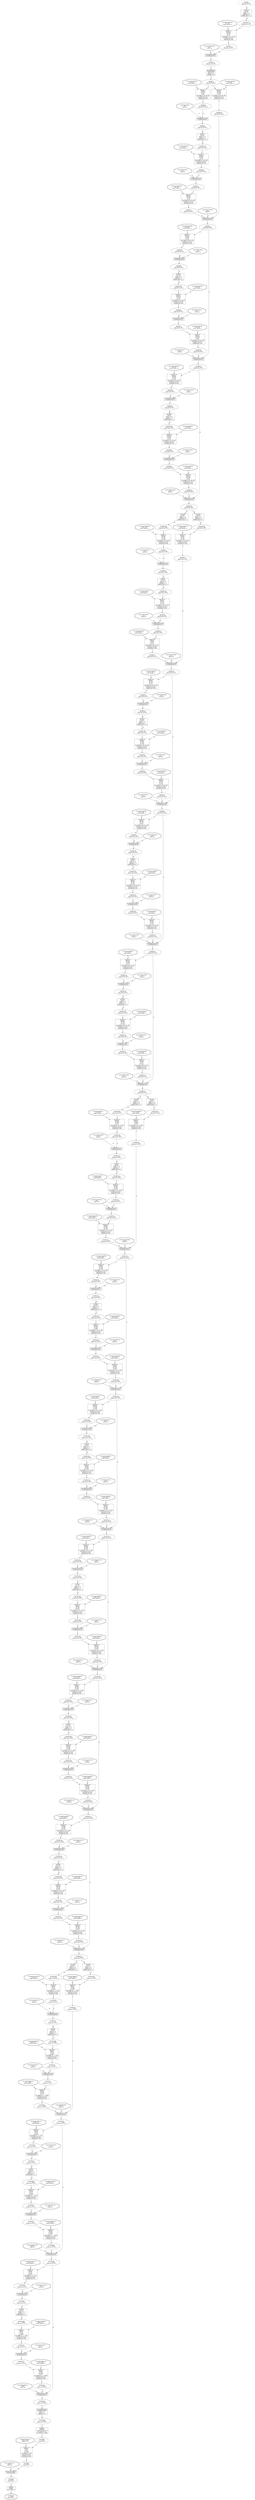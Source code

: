 digraph webdnn_ir {
graph [
];
op_Im2Col46 [label="Im2Col46
Im2Col
ksize=(7, 7)
stride=(2, 2)
padding=(3, 3)
dilation_rate=(1, 1)", shape=box];
var_4826666992 [
label="Variable1
(1, 224, 224, 3)
Order=[N, H, W, C]",shape=octagon,style="dashed"];
var_4826666992 -> op_Im2Col46 [label="im"];
var_5717142776 [
label="Variable1575
(1, 112, 112, 147)
Order=[N, H, W, C]",shape=octagon];
op_Im2Col46 -> var_5717142776 [label="col"];
op_Sgemm120 [label="Sgemm120
Sgemm
M=12544
N=64
K=147
out_shape=[1, 112, 112, 64]
out_order=[N, H, W, C]
transpose_A=True
transpose_B=True", shape=box];
var_5717142776 -> op_Sgemm120 [label="A"];
var_5252860056 [
label="ConstantVariable923
(147, 64)
Order=[AxisK, C]",shape=doubleoctagon];
var_5252860056 -> op_Sgemm120 [label="B"];
var_4783301072 [
label="Variable2
(1, 112, 112, 64)
Order=[N, H, W, C]",shape=octagon];
op_Sgemm120 -> var_4783301072 [label="C"];
op_FusedElementwise97 [label="FusedElementwise97
FusedElementwise
", shape=box];
var_4783301072 -> op_FusedElementwise97 [label="x0"];
var_5713358296 [
label="ConstantVariable798
(64,)
Order=[C]",shape=doubleoctagon];
var_5713358296 -> op_FusedElementwise97 [label="x1"];
var_4825297528 [
label="Variable6
(1, 112, 112, 64)
Order=[N, H, W, C]",shape=octagon];
op_FusedElementwise97 -> var_4825297528 [label="y"];
op_MaxPooling2D0 [label="MaxPooling2D0
MaxPooling2D
ksize=(3, 3)
stride=(2, 2)
padding=(0, 0)", shape=box];
var_4825297528 -> op_MaxPooling2D0 [label="x"];
var_4825297472 [
label="Variable7
(1, 56, 56, 64)
Order=[N, H, W, C]",shape=octagon];
op_MaxPooling2D0 -> var_4825297472 [label="y"];
op_Sgemm124 [label="Sgemm124
Sgemm
M=3136
N=256
K=64
out_shape=[1, 56, 56, 256]
out_order=[N, H, W, C]
transpose_A=True
transpose_B=True", shape=box];
var_4825297472 -> op_Sgemm124 [label="A"];
var_5402051360 [
label="ConstantVariable935
(64, 256)
Order=[AxisK, C]",shape=doubleoctagon];
var_5402051360 -> op_Sgemm124 [label="B"];
var_4825300440 [
label="Variable19
(1, 56, 56, 256)
Order=[N, H, W, C]",shape=octagon];
op_Sgemm124 -> var_4825300440 [label="C"];
op_Sgemm121 [label="Sgemm121
Sgemm
M=3136
N=64
K=64
out_shape=[1, 56, 56, 64]
out_order=[N, H, W, C]
transpose_A=True
transpose_B=True", shape=box];
var_4825297472 -> op_Sgemm121 [label="A"];
var_5224542896 [
label="ConstantVariable926
(64, 64)
Order=[AxisK, C]",shape=doubleoctagon];
var_5224542896 -> op_Sgemm121 [label="B"];
var_5703059384 [
label="Variable9
(1, 56, 56, 64)
Order=[N, H, W, C]",shape=octagon];
op_Sgemm121 -> var_5703059384 [label="C"];
op_FusedElementwise96 [label="FusedElementwise96
FusedElementwise
", shape=box];
var_5703059384 -> op_FusedElementwise96 [label="x0"];
var_5702098112 [
label="ConstantVariable7
(64,)
Order=[C]",shape=doubleoctagon];
var_5702098112 -> op_FusedElementwise96 [label="x1"];
var_4825348584 [
label="Variable12
(1, 56, 56, 64)
Order=[N, H, W, C]",shape=octagon];
op_FusedElementwise96 -> var_4825348584 [label="y"];
op_Im2Col47 [label="Im2Col47
Im2Col
ksize=(3, 3)
stride=(1, 1)
padding=(1, 1)
dilation_rate=(1, 1)", shape=box];
var_4825348584 -> op_Im2Col47 [label="im"];
var_5731242392 [
label="Variable1578
(1, 56, 56, 576)
Order=[N, H, W, C]",shape=octagon];
op_Im2Col47 -> var_5731242392 [label="col"];
op_Sgemm122 [label="Sgemm122
Sgemm
M=3136
N=64
K=576
out_shape=[1, 56, 56, 64]
out_order=[N, H, W, C]
transpose_A=True
transpose_B=True", shape=box];
var_5731242392 -> op_Sgemm122 [label="A"];
var_5401937176 [
label="ConstantVariable929
(576, 64)
Order=[AxisK, C]",shape=doubleoctagon];
var_5401937176 -> op_Sgemm122 [label="B"];
var_4825249160 [
label="Variable14
(1, 56, 56, 64)
Order=[N, H, W, C]",shape=octagon];
op_Sgemm122 -> var_4825249160 [label="C"];
op_FusedElementwise95 [label="FusedElementwise95
FusedElementwise
", shape=box];
var_4825247872 [
label="ConstantVariable11
(64,)
Order=[C]",shape=doubleoctagon];
var_4825247872 -> op_FusedElementwise95 [label="x0"];
var_4825249160 -> op_FusedElementwise95 [label="x1"];
var_4825251120 [
label="Variable17
(1, 56, 56, 64)
Order=[N, H, W, C]",shape=octagon];
op_FusedElementwise95 -> var_4825251120 [label="y"];
op_Sgemm123 [label="Sgemm123
Sgemm
M=3136
N=256
K=64
out_shape=[1, 56, 56, 256]
out_order=[N, H, W, C]
transpose_A=True
transpose_B=True", shape=box];
var_4825251120 -> op_Sgemm123 [label="A"];
var_5401939640 [
label="ConstantVariable932
(64, 256)
Order=[AxisK, C]",shape=doubleoctagon];
var_5401939640 -> op_Sgemm123 [label="B"];
var_4825241696 [
label="Variable21
(1, 56, 56, 256)
Order=[N, H, W, C]",shape=octagon];
op_Sgemm123 -> var_4825241696 [label="C"];
op_FusedElementwise94 [label="FusedElementwise94
FusedElementwise
", shape=box];
var_5402527504 [
label="ConstantVariable810
(256,)
Order=[C]",shape=doubleoctagon];
var_5402527504 -> op_FusedElementwise94 [label="x0"];
var_4825300440 -> op_FusedElementwise94 [label="x1"];
var_4825241696 -> op_FusedElementwise94 [label="x2"];
var_4825241640 [
label="Variable27
(1, 56, 56, 256)
Order=[N, H, W, C]",shape=octagon];
op_FusedElementwise94 -> var_4825241640 [label="y"];
op_Sgemm125 [label="Sgemm125
Sgemm
M=3136
N=64
K=256
out_shape=[1, 56, 56, 64]
out_order=[N, H, W, C]
transpose_A=True
transpose_B=True", shape=box];
var_4825241640 -> op_Sgemm125 [label="A"];
var_5402052984 [
label="ConstantVariable938
(256, 64)
Order=[AxisK, C]",shape=doubleoctagon];
var_5402052984 -> op_Sgemm125 [label="B"];
var_4825348808 [
label="Variable29
(1, 56, 56, 64)
Order=[N, H, W, C]",shape=octagon];
op_Sgemm125 -> var_4825348808 [label="C"];
op_FusedElementwise93 [label="FusedElementwise93
FusedElementwise
", shape=box];
var_4825348808 -> op_FusedElementwise93 [label="x0"];
var_5703091144 [
label="ConstantVariable23
(64,)
Order=[C]",shape=doubleoctagon];
var_5703091144 -> op_FusedElementwise93 [label="x1"];
var_5703092768 [
label="Variable32
(1, 56, 56, 64)
Order=[N, H, W, C]",shape=octagon];
op_FusedElementwise93 -> var_5703092768 [label="y"];
op_Im2Col48 [label="Im2Col48
Im2Col
ksize=(3, 3)
stride=(1, 1)
padding=(1, 1)
dilation_rate=(1, 1)", shape=box];
var_5703092768 -> op_Im2Col48 [label="im"];
var_5731538088 [
label="Variable1583
(1, 56, 56, 576)
Order=[N, H, W, C]",shape=octagon];
op_Im2Col48 -> var_5731538088 [label="col"];
op_Sgemm126 [label="Sgemm126
Sgemm
M=3136
N=64
K=576
out_shape=[1, 56, 56, 64]
out_order=[N, H, W, C]
transpose_A=True
transpose_B=True", shape=box];
var_5731538088 -> op_Sgemm126 [label="A"];
var_5274534520 [
label="ConstantVariable920
(576, 64)
Order=[AxisK, C]",shape=doubleoctagon];
var_5274534520 -> op_Sgemm126 [label="B"];
var_5703229624 [
label="Variable34
(1, 56, 56, 64)
Order=[N, H, W, C]",shape=octagon];
op_Sgemm126 -> var_5703229624 [label="C"];
op_FusedElementwise92 [label="FusedElementwise92
FusedElementwise
", shape=box];
var_5703229624 -> op_FusedElementwise92 [label="x0"];
var_5703230408 [
label="ConstantVariable27
(64,)
Order=[C]",shape=doubleoctagon];
var_5703230408 -> op_FusedElementwise92 [label="x1"];
var_5703233208 [
label="Variable37
(1, 56, 56, 64)
Order=[N, H, W, C]",shape=octagon];
op_FusedElementwise92 -> var_5703233208 [label="y"];
op_Sgemm127 [label="Sgemm127
Sgemm
M=3136
N=256
K=64
out_shape=[1, 56, 56, 256]
out_order=[N, H, W, C]
transpose_A=True
transpose_B=True", shape=box];
var_5703233208 -> op_Sgemm127 [label="A"];
var_5402051416 [
label="ConstantVariable941
(64, 256)
Order=[AxisK, C]",shape=doubleoctagon];
var_5402051416 -> op_Sgemm127 [label="B"];
var_5703263568 [
label="Variable39
(1, 56, 56, 256)
Order=[N, H, W, C]",shape=octagon];
op_Sgemm127 -> var_5703263568 [label="C"];
op_FusedElementwise91 [label="FusedElementwise91
FusedElementwise
", shape=box];
var_5703264408 [
label="ConstantVariable31
(256,)
Order=[C]",shape=doubleoctagon];
var_5703264408 -> op_FusedElementwise91 [label="x0"];
var_4825241640 -> op_FusedElementwise91 [label="x1"];
var_5703263568 -> op_FusedElementwise91 [label="x2"];
var_5703305088 [
label="Variable43
(1, 56, 56, 256)
Order=[N, H, W, C]",shape=octagon];
op_FusedElementwise91 -> var_5703305088 [label="y"];
op_Sgemm128 [label="Sgemm128
Sgemm
M=3136
N=64
K=256
out_shape=[1, 56, 56, 64]
out_order=[N, H, W, C]
transpose_A=True
transpose_B=True", shape=box];
var_5703305088 -> op_Sgemm128 [label="A"];
var_5402121832 [
label="ConstantVariable944
(256, 64)
Order=[AxisK, C]",shape=doubleoctagon];
var_5402121832 -> op_Sgemm128 [label="B"];
var_5703427240 [
label="Variable45
(1, 56, 56, 64)
Order=[N, H, W, C]",shape=octagon];
op_Sgemm128 -> var_5703427240 [label="C"];
op_FusedElementwise90 [label="FusedElementwise90
FusedElementwise
", shape=box];
var_5703426176 [
label="ConstantVariable35
(64,)
Order=[C]",shape=doubleoctagon];
var_5703426176 -> op_FusedElementwise90 [label="x0"];
var_5703427240 -> op_FusedElementwise90 [label="x1"];
var_5703388968 [
label="Variable48
(1, 56, 56, 64)
Order=[N, H, W, C]",shape=octagon];
op_FusedElementwise90 -> var_5703388968 [label="y"];
op_Im2Col49 [label="Im2Col49
Im2Col
ksize=(3, 3)
stride=(1, 1)
padding=(1, 1)
dilation_rate=(1, 1)", shape=box];
var_5703388968 -> op_Im2Col49 [label="im"];
var_5773154344 [
label="Variable1587
(1, 56, 56, 576)
Order=[N, H, W, C]",shape=octagon];
op_Im2Col49 -> var_5773154344 [label="col"];
op_Sgemm129 [label="Sgemm129
Sgemm
M=3136
N=64
K=576
out_shape=[1, 56, 56, 64]
out_order=[N, H, W, C]
transpose_A=True
transpose_B=True", shape=box];
var_5773154344 -> op_Sgemm129 [label="A"];
var_5274479752 [
label="ConstantVariable917
(576, 64)
Order=[AxisK, C]",shape=doubleoctagon];
var_5274479752 -> op_Sgemm129 [label="B"];
var_5703385384 [
label="Variable50
(1, 56, 56, 64)
Order=[N, H, W, C]",shape=octagon];
op_Sgemm129 -> var_5703385384 [label="C"];
op_FusedElementwise89 [label="FusedElementwise89
FusedElementwise
", shape=box];
var_5703385384 -> op_FusedElementwise89 [label="x0"];
var_5703386616 [
label="ConstantVariable39
(64,)
Order=[C]",shape=doubleoctagon];
var_5703386616 -> op_FusedElementwise89 [label="x1"];
var_5703355528 [
label="Variable53
(1, 56, 56, 64)
Order=[N, H, W, C]",shape=octagon];
op_FusedElementwise89 -> var_5703355528 [label="y"];
op_Sgemm130 [label="Sgemm130
Sgemm
M=3136
N=256
K=64
out_shape=[1, 56, 56, 256]
out_order=[N, H, W, C]
transpose_A=True
transpose_B=True", shape=box];
var_5703355528 -> op_Sgemm130 [label="A"];
var_5402122784 [
label="ConstantVariable947
(64, 256)
Order=[AxisK, C]",shape=doubleoctagon];
var_5402122784 -> op_Sgemm130 [label="B"];
var_5703353960 [
label="Variable55
(1, 56, 56, 256)
Order=[N, H, W, C]",shape=octagon];
op_Sgemm130 -> var_5703353960 [label="C"];
op_FusedElementwise88 [label="FusedElementwise88
FusedElementwise
", shape=box];
var_5703305088 -> op_FusedElementwise88 [label="x0"];
var_5703305536 [
label="ConstantVariable43
(256,)
Order=[C]",shape=doubleoctagon];
var_5703305536 -> op_FusedElementwise88 [label="x1"];
var_5703353960 -> op_FusedElementwise88 [label="x2"];
var_5703355360 [
label="Variable59
(1, 56, 56, 256)
Order=[N, H, W, C]",shape=octagon];
op_FusedElementwise88 -> var_5703355360 [label="y"];
op_Im2Col52 [label="Im2Col52
Im2Col
ksize=(1, 1)
stride=(2, 2)
padding=(0, 0)
dilation_rate=(1, 1)", shape=box];
var_5703355360 -> op_Im2Col52 [label="im"];
var_4825251512 [
label="Variable1595
(1, 28, 28, 256)
Order=[N, H, W, C]",shape=octagon];
op_Im2Col52 -> var_4825251512 [label="col"];
op_Sgemm134 [label="Sgemm134
Sgemm
M=784
N=512
K=256
out_shape=[1, 28, 28, 512]
out_order=[N, H, W, C]
transpose_A=True
transpose_B=True", shape=box];
var_4825251512 -> op_Sgemm134 [label="A"];
var_5274479192 [
label="ConstantVariable914
(256, 512)
Order=[AxisK, C]",shape=doubleoctagon];
var_5274479192 -> op_Sgemm134 [label="B"];
var_5703388744 [
label="Variable71
(1, 28, 28, 512)
Order=[N, H, W, C]",shape=octagon];
op_Sgemm134 -> var_5703388744 [label="C"];
op_Im2Col50 [label="Im2Col50
Im2Col
ksize=(1, 1)
stride=(2, 2)
padding=(0, 0)
dilation_rate=(1, 1)", shape=box];
var_5703355360 -> op_Im2Col50 [label="im"];
var_5407210128 [
label="Variable1590
(1, 28, 28, 256)
Order=[N, H, W, C]",shape=octagon];
op_Im2Col50 -> var_5407210128 [label="col"];
op_Sgemm131 [label="Sgemm131
Sgemm
M=784
N=128
K=256
out_shape=[1, 28, 28, 128]
out_order=[N, H, W, C]
transpose_A=True
transpose_B=True", shape=box];
var_5407210128 -> op_Sgemm131 [label="A"];
var_5402124016 [
label="ConstantVariable950
(256, 128)
Order=[AxisK, C]",shape=doubleoctagon];
var_5402124016 -> op_Sgemm131 [label="B"];
var_5713433264 [
label="Variable61
(1, 28, 28, 128)
Order=[N, H, W, C]",shape=octagon];
op_Sgemm131 -> var_5713433264 [label="C"];
op_FusedElementwise87 [label="FusedElementwise87
FusedElementwise
", shape=box];
var_5713433264 -> op_FusedElementwise87 [label="x0"];
var_5713433320 [
label="ConstantVariable47
(128,)
Order=[C]",shape=doubleoctagon];
var_5713433320 -> op_FusedElementwise87 [label="x1"];
var_5713403240 [
label="Variable64
(1, 28, 28, 128)
Order=[N, H, W, C]",shape=octagon];
op_FusedElementwise87 -> var_5713403240 [label="y"];
op_Im2Col51 [label="Im2Col51
Im2Col
ksize=(3, 3)
stride=(1, 1)
padding=(1, 1)
dilation_rate=(1, 1)", shape=box];
var_5713403240 -> op_Im2Col51 [label="im"];
var_5407334640 [
label="Variable1592
(1, 28, 28, 1152)
Order=[N, H, W, C]",shape=octagon];
op_Im2Col51 -> var_5407334640 [label="col"];
op_Sgemm132 [label="Sgemm132
Sgemm
M=784
N=128
K=1152
out_shape=[1, 28, 28, 128]
out_order=[N, H, W, C]
transpose_A=True
transpose_B=True", shape=box];
var_5407334640 -> op_Sgemm132 [label="A"];
var_5402149104 [
label="ConstantVariable953
(1152, 128)
Order=[AxisK, C]",shape=doubleoctagon];
var_5402149104 -> op_Sgemm132 [label="B"];
var_5713401616 [
label="Variable66
(1, 28, 28, 128)
Order=[N, H, W, C]",shape=octagon];
op_Sgemm132 -> var_5713401616 [label="C"];
op_FusedElementwise86 [label="FusedElementwise86
FusedElementwise
", shape=box];
var_5713401616 -> op_FusedElementwise86 [label="x0"];
var_5713357400 [
label="ConstantVariable51
(128,)
Order=[C]",shape=doubleoctagon];
var_5713357400 -> op_FusedElementwise86 [label="x1"];
var_5713357120 [
label="Variable69
(1, 28, 28, 128)
Order=[N, H, W, C]",shape=octagon];
op_FusedElementwise86 -> var_5713357120 [label="y"];
op_Sgemm133 [label="Sgemm133
Sgemm
M=784
N=512
K=128
out_shape=[1, 28, 28, 512]
out_order=[N, H, W, C]
transpose_A=True
transpose_B=True", shape=box];
var_5713357120 -> op_Sgemm133 [label="A"];
var_5402171824 [
label="ConstantVariable956
(128, 512)
Order=[AxisK, C]",shape=doubleoctagon];
var_5402171824 -> op_Sgemm133 [label="B"];
var_5713242824 [
label="Variable73
(1, 28, 28, 512)
Order=[N, H, W, C]",shape=octagon];
op_Sgemm133 -> var_5713242824 [label="C"];
op_FusedElementwise85 [label="FusedElementwise85
FusedElementwise
", shape=box];
var_5402528904 [
label="ConstantVariable807
(512,)
Order=[C]",shape=doubleoctagon];
var_5402528904 -> op_FusedElementwise85 [label="x0"];
var_5713242824 -> op_FusedElementwise85 [label="x1"];
var_5703388744 -> op_FusedElementwise85 [label="x2"];
var_5713244000 [
label="Variable79
(1, 28, 28, 512)
Order=[N, H, W, C]",shape=octagon];
op_FusedElementwise85 -> var_5713244000 [label="y"];
op_Sgemm135 [label="Sgemm135
Sgemm
M=784
N=128
K=512
out_shape=[1, 28, 28, 128]
out_order=[N, H, W, C]
transpose_A=True
transpose_B=True", shape=box];
var_5713244000 -> op_Sgemm135 [label="A"];
var_5402324552 [
label="ConstantVariable959
(512, 128)
Order=[AxisK, C]",shape=doubleoctagon];
var_5402324552 -> op_Sgemm135 [label="B"];
var_5713884608 [
label="Variable81
(1, 28, 28, 128)
Order=[N, H, W, C]",shape=octagon];
op_Sgemm135 -> var_5713884608 [label="C"];
op_FusedElementwise84 [label="FusedElementwise84
FusedElementwise
", shape=box];
var_5713852680 [
label="ConstantVariable63
(128,)
Order=[C]",shape=doubleoctagon];
var_5713852680 -> op_FusedElementwise84 [label="x0"];
var_5713884608 -> op_FusedElementwise84 [label="x1"];
var_5713852400 [
label="Variable84
(1, 28, 28, 128)
Order=[N, H, W, C]",shape=octagon];
op_FusedElementwise84 -> var_5713852400 [label="y"];
op_Im2Col53 [label="Im2Col53
Im2Col
ksize=(3, 3)
stride=(1, 1)
padding=(1, 1)
dilation_rate=(1, 1)", shape=box];
var_5713852400 -> op_Im2Col53 [label="im"];
var_5402554496 [
label="Variable1598
(1, 28, 28, 1152)
Order=[N, H, W, C]",shape=octagon];
op_Im2Col53 -> var_5402554496 [label="col"];
op_Sgemm136 [label="Sgemm136
Sgemm
M=784
N=128
K=1152
out_shape=[1, 28, 28, 128]
out_order=[N, H, W, C]
transpose_A=True
transpose_B=True", shape=box];
var_5402554496 -> op_Sgemm136 [label="A"];
var_5274480536 [
label="ConstantVariable911
(1152, 128)
Order=[AxisK, C]",shape=doubleoctagon];
var_5274480536 -> op_Sgemm136 [label="B"];
var_5713476072 [
label="Variable86
(1, 28, 28, 128)
Order=[N, H, W, C]",shape=octagon];
op_Sgemm136 -> var_5713476072 [label="C"];
op_FusedElementwise83 [label="FusedElementwise83
FusedElementwise
", shape=box];
var_5713475008 [
label="ConstantVariable67
(128,)
Order=[C]",shape=doubleoctagon];
var_5713475008 -> op_FusedElementwise83 [label="x0"];
var_5713476072 -> op_FusedElementwise83 [label="x1"];
var_5713474784 [
label="Variable89
(1, 28, 28, 128)
Order=[N, H, W, C]",shape=octagon];
op_FusedElementwise83 -> var_5713474784 [label="y"];
op_Sgemm137 [label="Sgemm137
Sgemm
M=784
N=512
K=128
out_shape=[1, 28, 28, 512]
out_order=[N, H, W, C]
transpose_A=True
transpose_B=True", shape=box];
var_5713474784 -> op_Sgemm137 [label="A"];
var_5402386728 [
label="ConstantVariable962
(128, 512)
Order=[AxisK, C]",shape=doubleoctagon];
var_5402386728 -> op_Sgemm137 [label="B"];
var_5713400160 [
label="Variable91
(1, 28, 28, 512)
Order=[N, H, W, C]",shape=octagon];
op_Sgemm137 -> var_5713400160 [label="C"];
op_FusedElementwise82 [label="FusedElementwise82
FusedElementwise
", shape=box];
var_5713401952 [
label="ConstantVariable71
(512,)
Order=[C]",shape=doubleoctagon];
var_5713401952 -> op_FusedElementwise82 [label="x0"];
var_5713244000 -> op_FusedElementwise82 [label="x1"];
var_5713400160 -> op_FusedElementwise82 [label="x2"];
var_5713434496 [
label="Variable95
(1, 28, 28, 512)
Order=[N, H, W, C]",shape=octagon];
op_FusedElementwise82 -> var_5713434496 [label="y"];
op_Sgemm138 [label="Sgemm138
Sgemm
M=784
N=128
K=512
out_shape=[1, 28, 28, 128]
out_order=[N, H, W, C]
transpose_A=True
transpose_B=True", shape=box];
var_5713434496 -> op_Sgemm138 [label="A"];
var_5407334864 [
label="ConstantVariable965
(512, 128)
Order=[AxisK, C]",shape=doubleoctagon];
var_5407334864 -> op_Sgemm138 [label="B"];
var_5713477248 [
label="Variable97
(1, 28, 28, 128)
Order=[N, H, W, C]",shape=octagon];
op_Sgemm138 -> var_5713477248 [label="C"];
op_FusedElementwise81 [label="FusedElementwise81
FusedElementwise
", shape=box];
var_5713477248 -> op_FusedElementwise81 [label="x0"];
var_5713885616 [
label="ConstantVariable75
(128,)
Order=[C]",shape=doubleoctagon];
var_5713885616 -> op_FusedElementwise81 [label="x1"];
var_5714014392 [
label="Variable100
(1, 28, 28, 128)
Order=[N, H, W, C]",shape=octagon];
op_FusedElementwise81 -> var_5714014392 [label="y"];
op_Im2Col54 [label="Im2Col54
Im2Col
ksize=(3, 3)
stride=(1, 1)
padding=(1, 1)
dilation_rate=(1, 1)", shape=box];
var_5714014392 -> op_Im2Col54 [label="im"];
var_5402526832 [
label="Variable1602
(1, 28, 28, 1152)
Order=[N, H, W, C]",shape=octagon];
op_Im2Col54 -> var_5402526832 [label="col"];
op_Sgemm139 [label="Sgemm139
Sgemm
M=784
N=128
K=1152
out_shape=[1, 28, 28, 128]
out_order=[N, H, W, C]
transpose_A=True
transpose_B=True", shape=box];
var_5402526832 -> op_Sgemm139 [label="A"];
var_5274478184 [
label="ConstantVariable968
(1152, 128)
Order=[AxisK, C]",shape=doubleoctagon];
var_5274478184 -> op_Sgemm139 [label="B"];
var_5714016016 [
label="Variable102
(1, 28, 28, 128)
Order=[N, H, W, C]",shape=octagon];
op_Sgemm139 -> var_5714016016 [label="C"];
op_FusedElementwise80 [label="FusedElementwise80
FusedElementwise
", shape=box];
var_5714016016 -> op_FusedElementwise80 [label="x0"];
var_5714016856 [
label="ConstantVariable79
(128,)
Order=[C]",shape=doubleoctagon];
var_5714016856 -> op_FusedElementwise80 [label="x1"];
var_5714851152 [
label="Variable105
(1, 28, 28, 128)
Order=[N, H, W, C]",shape=octagon];
op_FusedElementwise80 -> var_5714851152 [label="y"];
op_Sgemm140 [label="Sgemm140
Sgemm
M=784
N=512
K=128
out_shape=[1, 28, 28, 512]
out_order=[N, H, W, C]
transpose_A=True
transpose_B=True", shape=box];
var_5714851152 -> op_Sgemm140 [label="A"];
var_5274479472 [
label="ConstantVariable971
(128, 512)
Order=[AxisK, C]",shape=doubleoctagon];
var_5274479472 -> op_Sgemm140 [label="B"];
var_5714852776 [
label="Variable107
(1, 28, 28, 512)
Order=[N, H, W, C]",shape=octagon];
op_Sgemm140 -> var_5714852776 [label="C"];
op_FusedElementwise79 [label="FusedElementwise79
FusedElementwise
", shape=box];
var_5714887680 [
label="ConstantVariable83
(512,)
Order=[C]",shape=doubleoctagon];
var_5714887680 -> op_FusedElementwise79 [label="x0"];
var_5714852776 -> op_FusedElementwise79 [label="x1"];
var_5713434496 -> op_FusedElementwise79 [label="x2"];
var_5714890200 [
label="Variable111
(1, 28, 28, 512)
Order=[N, H, W, C]",shape=octagon];
op_FusedElementwise79 -> var_5714890200 [label="y"];
op_Sgemm141 [label="Sgemm141
Sgemm
M=784
N=128
K=512
out_shape=[1, 28, 28, 128]
out_order=[N, H, W, C]
transpose_A=True
transpose_B=True", shape=box];
var_5714890200 -> op_Sgemm141 [label="A"];
var_5274480424 [
label="ConstantVariable908
(512, 128)
Order=[AxisK, C]",shape=doubleoctagon];
var_5274480424 -> op_Sgemm141 [label="B"];
var_5714932848 [
label="Variable113
(1, 28, 28, 128)
Order=[N, H, W, C]",shape=octagon];
op_Sgemm141 -> var_5714932848 [label="C"];
op_FusedElementwise78 [label="FusedElementwise78
FusedElementwise
", shape=box];
var_5714933688 [
label="ConstantVariable87
(128,)
Order=[C]",shape=doubleoctagon];
var_5714933688 -> op_FusedElementwise78 [label="x0"];
var_5714932848 -> op_FusedElementwise78 [label="x1"];
var_5714981552 [
label="Variable116
(1, 28, 28, 128)
Order=[N, H, W, C]",shape=octagon];
op_FusedElementwise78 -> var_5714981552 [label="y"];
op_Im2Col55 [label="Im2Col55
Im2Col
ksize=(3, 3)
stride=(1, 1)
padding=(1, 1)
dilation_rate=(1, 1)", shape=box];
var_5714981552 -> op_Im2Col55 [label="im"];
var_5402526440 [
label="Variable1606
(1, 28, 28, 1152)
Order=[N, H, W, C]",shape=octagon];
op_Im2Col55 -> var_5402526440 [label="col"];
op_Sgemm142 [label="Sgemm142
Sgemm
M=784
N=128
K=1152
out_shape=[1, 28, 28, 128]
out_order=[N, H, W, C]
transpose_A=True
transpose_B=True", shape=box];
var_5402526440 -> op_Sgemm142 [label="A"];
var_5274479024 [
label="ConstantVariable905
(1152, 128)
Order=[AxisK, C]",shape=doubleoctagon];
var_5274479024 -> op_Sgemm142 [label="B"];
var_5714983176 [
label="Variable118
(1, 28, 28, 128)
Order=[N, H, W, C]",shape=octagon];
op_Sgemm142 -> var_5714983176 [label="C"];
op_FusedElementwise77 [label="FusedElementwise77
FusedElementwise
", shape=box];
var_5714983176 -> op_FusedElementwise77 [label="x0"];
var_5715026272 [
label="ConstantVariable91
(128,)
Order=[C]",shape=doubleoctagon];
var_5715026272 -> op_FusedElementwise77 [label="x1"];
var_5715027784 [
label="Variable121
(1, 28, 28, 128)
Order=[N, H, W, C]",shape=octagon];
op_FusedElementwise77 -> var_5715027784 [label="y"];
op_Sgemm143 [label="Sgemm143
Sgemm
M=784
N=512
K=128
out_shape=[1, 28, 28, 512]
out_order=[N, H, W, C]
transpose_A=True
transpose_B=True", shape=box];
var_5715027784 -> op_Sgemm143 [label="A"];
var_5274478296 [
label="ConstantVariable902
(128, 512)
Order=[AxisK, C]",shape=doubleoctagon];
var_5274478296 -> op_Sgemm143 [label="B"];
var_5715029408 [
label="Variable123
(1, 28, 28, 512)
Order=[N, H, W, C]",shape=octagon];
op_Sgemm143 -> var_5715029408 [label="C"];
op_FusedElementwise76 [label="FusedElementwise76
FusedElementwise
", shape=box];
var_5715029408 -> op_FusedElementwise76 [label="x0"];
var_5714890200 -> op_FusedElementwise76 [label="x1"];
var_5715857648 [
label="ConstantVariable95
(512,)
Order=[C]",shape=doubleoctagon];
var_5715857648 -> op_FusedElementwise76 [label="x2"];
var_5715861456 [
label="Variable127
(1, 28, 28, 512)
Order=[N, H, W, C]",shape=octagon];
op_FusedElementwise76 -> var_5715861456 [label="y"];
op_Im2Col58 [label="Im2Col58
Im2Col
ksize=(1, 1)
stride=(2, 2)
padding=(0, 0)
dilation_rate=(1, 1)", shape=box];
var_5715861456 -> op_Im2Col58 [label="im"];
var_5402488904 [
label="Variable1614
(1, 14, 14, 512)
Order=[N, H, W, C]",shape=octagon];
op_Im2Col58 -> var_5402488904 [label="col"];
op_Sgemm147 [label="Sgemm147
Sgemm
M=196
N=1024
K=512
out_shape=[1, 14, 14, 1024]
out_order=[N, H, W, C]
transpose_A=True
transpose_B=True", shape=box];
var_5402488904 -> op_Sgemm147 [label="A"];
var_5274479304 [
label="ConstantVariable899
(512, 1024)
Order=[AxisK, C]",shape=doubleoctagon];
var_5274479304 -> op_Sgemm147 [label="B"];
var_5716107336 [
label="Variable139
(1, 14, 14, 1024)
Order=[N, H, W, C]",shape=octagon];
op_Sgemm147 -> var_5716107336 [label="C"];
op_Im2Col56 [label="Im2Col56
Im2Col
ksize=(1, 1)
stride=(2, 2)
padding=(0, 0)
dilation_rate=(1, 1)", shape=box];
var_5715861456 -> op_Im2Col56 [label="im"];
var_5402491928 [
label="Variable1609
(1, 14, 14, 512)
Order=[N, H, W, C]",shape=octagon];
op_Im2Col56 -> var_5402491928 [label="col"];
op_Sgemm144 [label="Sgemm144
Sgemm
M=196
N=256
K=512
out_shape=[1, 14, 14, 256]
out_order=[N, H, W, C]
transpose_A=True
transpose_B=True", shape=box];
var_5402491928 -> op_Sgemm144 [label="A"];
var_5274478240 [
label="ConstantVariable974
(512, 256)
Order=[AxisK, C]",shape=doubleoctagon];
var_5274478240 -> op_Sgemm144 [label="B"];
var_5715908200 [
label="Variable129
(1, 14, 14, 256)
Order=[N, H, W, C]",shape=octagon];
op_Sgemm144 -> var_5715908200 [label="C"];
op_FusedElementwise75 [label="FusedElementwise75
FusedElementwise
", shape=box];
var_5715909040 [
label="ConstantVariable99
(256,)
Order=[C]",shape=doubleoctagon];
var_5715909040 -> op_FusedElementwise75 [label="x0"];
var_5715908200 -> op_FusedElementwise75 [label="x1"];
var_5715961000 [
label="Variable132
(1, 14, 14, 256)
Order=[N, H, W, C]",shape=octagon];
op_FusedElementwise75 -> var_5715961000 [label="y"];
op_Im2Col57 [label="Im2Col57
Im2Col
ksize=(3, 3)
stride=(1, 1)
padding=(1, 1)
dilation_rate=(1, 1)", shape=box];
var_5715961000 -> op_Im2Col57 [label="im"];
var_5402492432 [
label="Variable1611
(1, 14, 14, 2304)
Order=[N, H, W, C]",shape=octagon];
op_Im2Col57 -> var_5402492432 [label="col"];
op_Sgemm145 [label="Sgemm145
Sgemm
M=196
N=256
K=2304
out_shape=[1, 14, 14, 256]
out_order=[N, H, W, C]
transpose_A=True
transpose_B=True", shape=box];
var_5402492432 -> op_Sgemm145 [label="A"];
var_5274478128 [
label="ConstantVariable977
(2304, 256)
Order=[AxisK, C]",shape=doubleoctagon];
var_5274478128 -> op_Sgemm145 [label="B"];
var_5715962624 [
label="Variable134
(1, 14, 14, 256)
Order=[N, H, W, C]",shape=octagon];
op_Sgemm145 -> var_5715962624 [label="C"];
op_FusedElementwise74 [label="FusedElementwise74
FusedElementwise
", shape=box];
var_5715962624 -> op_FusedElementwise74 [label="x0"];
var_5716001624 [
label="ConstantVariable103
(256,)
Order=[C]",shape=doubleoctagon];
var_5716001624 -> op_FusedElementwise74 [label="x1"];
var_5716003136 [
label="Variable137
(1, 14, 14, 256)
Order=[N, H, W, C]",shape=octagon];
op_FusedElementwise74 -> var_5716003136 [label="y"];
op_Sgemm146 [label="Sgemm146
Sgemm
M=196
N=1024
K=256
out_shape=[1, 14, 14, 1024]
out_order=[N, H, W, C]
transpose_A=True
transpose_B=True", shape=box];
var_5716003136 -> op_Sgemm146 [label="A"];
var_5401997440 [
label="ConstantVariable980
(256, 1024)
Order=[AxisK, C]",shape=doubleoctagon];
var_5401997440 -> op_Sgemm146 [label="B"];
var_5716004760 [
label="Variable141
(1, 14, 14, 1024)
Order=[N, H, W, C]",shape=octagon];
op_Sgemm146 -> var_5716004760 [label="C"];
op_FusedElementwise73 [label="FusedElementwise73
FusedElementwise
", shape=box];
var_5716004760 -> op_FusedElementwise73 [label="x0"];
var_5716107336 -> op_FusedElementwise73 [label="x1"];
var_5402555504 [
label="ConstantVariable804
(1024,)
Order=[C]",shape=doubleoctagon];
var_5402555504 -> op_FusedElementwise73 [label="x2"];
var_5716109464 [
label="Variable147
(1, 14, 14, 1024)
Order=[N, H, W, C]",shape=octagon];
op_FusedElementwise73 -> var_5716109464 [label="y"];
op_Sgemm148 [label="Sgemm148
Sgemm
M=196
N=256
K=1024
out_shape=[1, 14, 14, 256]
out_order=[N, H, W, C]
transpose_A=True
transpose_B=True", shape=box];
var_5716109464 -> op_Sgemm148 [label="A"];
var_5274478744 [
label="ConstantVariable896
(1024, 256)
Order=[AxisK, C]",shape=doubleoctagon];
var_5274478744 -> op_Sgemm148 [label="B"];
var_5717013336 [
label="Variable149
(1, 14, 14, 256)
Order=[N, H, W, C]",shape=octagon];
op_Sgemm148 -> var_5717013336 [label="C"];
op_FusedElementwise72 [label="FusedElementwise72
FusedElementwise
", shape=box];
var_5717014176 [
label="ConstantVariable115
(256,)
Order=[C]",shape=doubleoctagon];
var_5717014176 -> op_FusedElementwise72 [label="x0"];
var_5717013336 -> op_FusedElementwise72 [label="x1"];
var_5717045656 [
label="Variable152
(1, 14, 14, 256)
Order=[N, H, W, C]",shape=octagon];
op_FusedElementwise72 -> var_5717045656 [label="y"];
op_Im2Col59 [label="Im2Col59
Im2Col
ksize=(3, 3)
stride=(1, 1)
padding=(1, 1)
dilation_rate=(1, 1)", shape=box];
var_5717045656 -> op_Im2Col59 [label="im"];
var_5402491984 [
label="Variable1617
(1, 14, 14, 2304)
Order=[N, H, W, C]",shape=octagon];
op_Im2Col59 -> var_5402491984 [label="col"];
op_Sgemm149 [label="Sgemm149
Sgemm
M=196
N=256
K=2304
out_shape=[1, 14, 14, 256]
out_order=[N, H, W, C]
transpose_A=True
transpose_B=True", shape=box];
var_5402491984 -> op_Sgemm149 [label="A"];
var_5274477960 [
label="ConstantVariable893
(2304, 256)
Order=[AxisK, C]",shape=doubleoctagon];
var_5274477960 -> op_Sgemm149 [label="B"];
var_5717047280 [
label="Variable154
(1, 14, 14, 256)
Order=[N, H, W, C]",shape=octagon];
op_Sgemm149 -> var_5717047280 [label="C"];
op_FusedElementwise71 [label="FusedElementwise71
FusedElementwise
", shape=box];
var_5717094472 [
label="ConstantVariable119
(256,)
Order=[C]",shape=doubleoctagon];
var_5717094472 -> op_FusedElementwise71 [label="x0"];
var_5717047280 -> op_FusedElementwise71 [label="x1"];
var_5717095984 [
label="Variable157
(1, 14, 14, 256)
Order=[N, H, W, C]",shape=octagon];
op_FusedElementwise71 -> var_5717095984 [label="y"];
op_Sgemm150 [label="Sgemm150
Sgemm
M=196
N=1024
K=256
out_shape=[1, 14, 14, 1024]
out_order=[N, H, W, C]
transpose_A=True
transpose_B=True", shape=box];
var_5717095984 -> op_Sgemm150 [label="A"];
var_5274479864 [
label="ConstantVariable890
(256, 1024)
Order=[AxisK, C]",shape=doubleoctagon];
var_5274479864 -> op_Sgemm150 [label="B"];
var_5717097608 [
label="Variable159
(1, 14, 14, 1024)
Order=[N, H, W, C]",shape=octagon];
op_Sgemm150 -> var_5717097608 [label="C"];
op_FusedElementwise70 [label="FusedElementwise70
FusedElementwise
", shape=box];
var_5717097608 -> op_FusedElementwise70 [label="x0"];
var_5716109464 -> op_FusedElementwise70 [label="x1"];
var_5717140704 [
label="ConstantVariable123
(1024,)
Order=[C]",shape=doubleoctagon];
var_5717140704 -> op_FusedElementwise70 [label="x2"];
var_5717143224 [
label="Variable163
(1, 14, 14, 1024)
Order=[N, H, W, C]",shape=octagon];
op_FusedElementwise70 -> var_5717143224 [label="y"];
op_Sgemm151 [label="Sgemm151
Sgemm
M=196
N=256
K=1024
out_shape=[1, 14, 14, 256]
out_order=[N, H, W, C]
transpose_A=True
transpose_B=True", shape=box];
var_5717143224 -> op_Sgemm151 [label="A"];
var_5274478800 [
label="ConstantVariable887
(1024, 256)
Order=[AxisK, C]",shape=doubleoctagon];
var_5274478800 -> op_Sgemm151 [label="B"];
var_5717348592 [
label="Variable165
(1, 14, 14, 256)
Order=[N, H, W, C]",shape=octagon];
op_Sgemm151 -> var_5717348592 [label="C"];
op_FusedElementwise69 [label="FusedElementwise69
FusedElementwise
", shape=box];
var_5717292984 [
label="ConstantVariable127
(256,)
Order=[C]",shape=doubleoctagon];
var_5717292984 -> op_FusedElementwise69 [label="x0"];
var_5717348592 -> op_FusedElementwise69 [label="x1"];
var_5717292704 [
label="Variable168
(1, 14, 14, 256)
Order=[N, H, W, C]",shape=octagon];
op_FusedElementwise69 -> var_5717292704 [label="y"];
op_Im2Col60 [label="Im2Col60
Im2Col
ksize=(3, 3)
stride=(1, 1)
padding=(1, 1)
dilation_rate=(1, 1)", shape=box];
var_5717292704 -> op_Im2Col60 [label="im"];
var_5402491536 [
label="Variable1621
(1, 14, 14, 2304)
Order=[N, H, W, C]",shape=octagon];
op_Im2Col60 -> var_5402491536 [label="col"];
op_Sgemm152 [label="Sgemm152
Sgemm
M=196
N=256
K=2304
out_shape=[1, 14, 14, 256]
out_order=[N, H, W, C]
transpose_A=True
transpose_B=True", shape=box];
var_5402491536 -> op_Sgemm152 [label="A"];
var_5274478576 [
label="ConstantVariable884
(2304, 256)
Order=[AxisK, C]",shape=doubleoctagon];
var_5274478576 -> op_Sgemm152 [label="B"];
var_5717248096 [
label="Variable170
(1, 14, 14, 256)
Order=[N, H, W, C]",shape=octagon];
op_Sgemm152 -> var_5717248096 [label="C"];
op_FusedElementwise68 [label="FusedElementwise68
FusedElementwise
", shape=box];
var_5717249328 [
label="ConstantVariable131
(256,)
Order=[C]",shape=doubleoctagon];
var_5717249328 -> op_FusedElementwise68 [label="x0"];
var_5717248096 -> op_FusedElementwise68 [label="x1"];
var_5717246976 [
label="Variable173
(1, 14, 14, 256)
Order=[N, H, W, C]",shape=octagon];
op_FusedElementwise68 -> var_5717246976 [label="y"];
op_Sgemm153 [label="Sgemm153
Sgemm
M=196
N=1024
K=256
out_shape=[1, 14, 14, 1024]
out_order=[N, H, W, C]
transpose_A=True
transpose_B=True", shape=box];
var_5717246976 -> op_Sgemm153 [label="A"];
var_5402388352 [
label="ConstantVariable983
(256, 1024)
Order=[AxisK, C]",shape=doubleoctagon];
var_5402388352 -> op_Sgemm153 [label="B"];
var_5717208480 [
label="Variable175
(1, 14, 14, 1024)
Order=[N, H, W, C]",shape=octagon];
op_Sgemm153 -> var_5717208480 [label="C"];
op_FusedElementwise67 [label="FusedElementwise67
FusedElementwise
", shape=box];
var_5717208480 -> op_FusedElementwise67 [label="x0"];
var_5717205176 [
label="ConstantVariable135
(1024,)
Order=[C]",shape=doubleoctagon];
var_5717205176 -> op_FusedElementwise67 [label="x1"];
var_5717143224 -> op_FusedElementwise67 [label="x2"];
var_5717207528 [
label="Variable179
(1, 14, 14, 1024)
Order=[N, H, W, C]",shape=octagon];
op_FusedElementwise67 -> var_5717207528 [label="y"];
op_Sgemm154 [label="Sgemm154
Sgemm
M=196
N=256
K=1024
out_shape=[1, 14, 14, 256]
out_order=[N, H, W, C]
transpose_A=True
transpose_B=True", shape=box];
var_5717207528 -> op_Sgemm154 [label="A"];
var_5224336464 [
label="ConstantVariable986
(1024, 256)
Order=[AxisK, C]",shape=doubleoctagon];
var_5224336464 -> op_Sgemm154 [label="B"];
var_5717292480 [
label="Variable181
(1, 14, 14, 256)
Order=[N, H, W, C]",shape=octagon];
op_Sgemm154 -> var_5717292480 [label="C"];
op_FusedElementwise66 [label="FusedElementwise66
FusedElementwise
", shape=box];
var_5717350552 [
label="ConstantVariable139
(256,)
Order=[C]",shape=doubleoctagon];
var_5717350552 -> op_FusedElementwise66 [label="x0"];
var_5717292480 -> op_FusedElementwise66 [label="x1"];
var_5717352232 [
label="Variable184
(1, 14, 14, 256)
Order=[N, H, W, C]",shape=octagon];
op_FusedElementwise66 -> var_5717352232 [label="y"];
op_Im2Col61 [label="Im2Col61
Im2Col
ksize=(3, 3)
stride=(1, 1)
padding=(1, 1)
dilation_rate=(1, 1)", shape=box];
var_5717352232 -> op_Im2Col61 [label="im"];
var_5402490808 [
label="Variable1625
(1, 14, 14, 2304)
Order=[N, H, W, C]",shape=octagon];
op_Im2Col61 -> var_5402490808 [label="col"];
op_Sgemm155 [label="Sgemm155
Sgemm
M=196
N=256
K=2304
out_shape=[1, 14, 14, 256]
out_order=[N, H, W, C]
transpose_A=True
transpose_B=True", shape=box];
var_5402490808 -> op_Sgemm155 [label="A"];
var_5274479696 [
label="ConstantVariable881
(2304, 256)
Order=[AxisK, C]",shape=doubleoctagon];
var_5274479696 -> op_Sgemm155 [label="B"];
var_5731173824 [
label="Variable186
(1, 14, 14, 256)
Order=[N, H, W, C]",shape=octagon];
op_Sgemm155 -> var_5731173824 [label="C"];
op_FusedElementwise65 [label="FusedElementwise65
FusedElementwise
", shape=box];
var_5731174664 [
label="ConstantVariable143
(256,)
Order=[C]",shape=doubleoctagon];
var_5731174664 -> op_FusedElementwise65 [label="x0"];
var_5731173824 -> op_FusedElementwise65 [label="x1"];
var_5731206144 [
label="Variable189
(1, 14, 14, 256)
Order=[N, H, W, C]",shape=octagon];
op_FusedElementwise65 -> var_5731206144 [label="y"];
op_Sgemm156 [label="Sgemm156
Sgemm
M=196
N=1024
K=256
out_shape=[1, 14, 14, 1024]
out_order=[N, H, W, C]
transpose_A=True
transpose_B=True", shape=box];
var_5731206144 -> op_Sgemm156 [label="A"];
var_5402324776 [
label="ConstantVariable989
(256, 1024)
Order=[AxisK, C]",shape=doubleoctagon];
var_5402324776 -> op_Sgemm156 [label="B"];
var_5731207768 [
label="Variable191
(1, 14, 14, 1024)
Order=[N, H, W, C]",shape=octagon];
op_Sgemm156 -> var_5731207768 [label="C"];
op_FusedElementwise64 [label="FusedElementwise64
FusedElementwise
", shape=box];
var_5731242672 [
label="ConstantVariable147
(1024,)
Order=[C]",shape=doubleoctagon];
var_5731242672 -> op_FusedElementwise64 [label="x0"];
var_5731207768 -> op_FusedElementwise64 [label="x1"];
var_5717207528 -> op_FusedElementwise64 [label="x2"];
var_5731245192 [
label="Variable195
(1, 14, 14, 1024)
Order=[N, H, W, C]",shape=octagon];
op_FusedElementwise64 -> var_5731245192 [label="y"];
op_Sgemm157 [label="Sgemm157
Sgemm
M=196
N=256
K=1024
out_shape=[1, 14, 14, 256]
out_order=[N, H, W, C]
transpose_A=True
transpose_B=True", shape=box];
var_5731245192 -> op_Sgemm157 [label="A"];
var_5252721968 [
label="ConstantVariable992
(1024, 256)
Order=[AxisK, C]",shape=doubleoctagon];
var_5252721968 -> op_Sgemm157 [label="B"];
var_5731287840 [
label="Variable197
(1, 14, 14, 256)
Order=[N, H, W, C]",shape=octagon];
op_Sgemm157 -> var_5731287840 [label="C"];
op_FusedElementwise63 [label="FusedElementwise63
FusedElementwise
", shape=box];
var_5731287840 -> op_FusedElementwise63 [label="x0"];
var_5731288680 [
label="ConstantVariable151
(256,)
Order=[C]",shape=doubleoctagon];
var_5731288680 -> op_FusedElementwise63 [label="x1"];
var_5731340640 [
label="Variable200
(1, 14, 14, 256)
Order=[N, H, W, C]",shape=octagon];
op_FusedElementwise63 -> var_5731340640 [label="y"];
op_Im2Col62 [label="Im2Col62
Im2Col
ksize=(3, 3)
stride=(1, 1)
padding=(1, 1)
dilation_rate=(1, 1)", shape=box];
var_5731340640 -> op_Im2Col62 [label="im"];
var_5402490080 [
label="Variable1629
(1, 14, 14, 2304)
Order=[N, H, W, C]",shape=octagon];
op_Im2Col62 -> var_5402490080 [label="col"];
op_Sgemm158 [label="Sgemm158
Sgemm
M=196
N=256
K=2304
out_shape=[1, 14, 14, 256]
out_order=[N, H, W, C]
transpose_A=True
transpose_B=True", shape=box];
var_5402490080 -> op_Sgemm158 [label="A"];
var_5274479080 [
label="ConstantVariable878
(2304, 256)
Order=[AxisK, C]",shape=doubleoctagon];
var_5274479080 -> op_Sgemm158 [label="B"];
var_5731342264 [
label="Variable202
(1, 14, 14, 256)
Order=[N, H, W, C]",shape=octagon];
op_Sgemm158 -> var_5731342264 [label="C"];
op_FusedElementwise62 [label="FusedElementwise62
FusedElementwise
", shape=box];
var_5731343104 [
label="ConstantVariable155
(256,)
Order=[C]",shape=doubleoctagon];
var_5731343104 -> op_FusedElementwise62 [label="x0"];
var_5731342264 -> op_FusedElementwise62 [label="x1"];
var_5731395064 [
label="Variable205
(1, 14, 14, 256)
Order=[N, H, W, C]",shape=octagon];
op_FusedElementwise62 -> var_5731395064 [label="y"];
op_Sgemm159 [label="Sgemm159
Sgemm
M=196
N=1024
K=256
out_shape=[1, 14, 14, 1024]
out_order=[N, H, W, C]
transpose_A=True
transpose_B=True", shape=box];
var_5731395064 -> op_Sgemm159 [label="A"];
var_5252720792 [
label="ConstantVariable995
(256, 1024)
Order=[AxisK, C]",shape=doubleoctagon];
var_5252720792 -> op_Sgemm159 [label="B"];
var_5731396688 [
label="Variable207
(1, 14, 14, 1024)
Order=[N, H, W, C]",shape=octagon];
op_Sgemm159 -> var_5731396688 [label="C"];
op_FusedElementwise61 [label="FusedElementwise61
FusedElementwise
", shape=box];
var_5731245192 -> op_FusedElementwise61 [label="x0"];
var_5731431592 [
label="ConstantVariable159
(1024,)
Order=[C]",shape=doubleoctagon];
var_5731431592 -> op_FusedElementwise61 [label="x1"];
var_5731396688 -> op_FusedElementwise61 [label="x2"];
var_5731434112 [
label="Variable211
(1, 14, 14, 1024)
Order=[N, H, W, C]",shape=octagon];
op_FusedElementwise61 -> var_5731434112 [label="y"];
op_Sgemm160 [label="Sgemm160
Sgemm
M=196
N=256
K=1024
out_shape=[1, 14, 14, 256]
out_order=[N, H, W, C]
transpose_A=True
transpose_B=True", shape=box];
var_5731434112 -> op_Sgemm160 [label="A"];
var_5402120768 [
label="ConstantVariable998
(1024, 256)
Order=[AxisK, C]",shape=doubleoctagon];
var_5402120768 -> op_Sgemm160 [label="B"];
var_5731493144 [
label="Variable213
(1, 14, 14, 256)
Order=[N, H, W, C]",shape=octagon];
op_Sgemm160 -> var_5731493144 [label="C"];
op_FusedElementwise60 [label="FusedElementwise60
FusedElementwise
", shape=box];
var_5731493144 -> op_FusedElementwise60 [label="x0"];
var_5731493984 [
label="ConstantVariable163
(256,)
Order=[C]",shape=doubleoctagon];
var_5731493984 -> op_FusedElementwise60 [label="x1"];
var_5731537752 [
label="Variable216
(1, 14, 14, 256)
Order=[N, H, W, C]",shape=octagon];
op_FusedElementwise60 -> var_5731537752 [label="y"];
op_Im2Col63 [label="Im2Col63
Im2Col
ksize=(3, 3)
stride=(1, 1)
padding=(1, 1)
dilation_rate=(1, 1)", shape=box];
var_5731537752 -> op_Im2Col63 [label="im"];
var_5402489352 [
label="Variable1633
(1, 14, 14, 2304)
Order=[N, H, W, C]",shape=octagon];
op_Im2Col63 -> var_5402489352 [label="col"];
op_Sgemm161 [label="Sgemm161
Sgemm
M=196
N=256
K=2304
out_shape=[1, 14, 14, 256]
out_order=[N, H, W, C]
transpose_A=True
transpose_B=True", shape=box];
var_5402489352 -> op_Sgemm161 [label="A"];
var_5274480144 [
label="ConstantVariable875
(2304, 256)
Order=[AxisK, C]",shape=doubleoctagon];
var_5274480144 -> op_Sgemm161 [label="B"];
var_5731539376 [
label="Variable218
(1, 14, 14, 256)
Order=[N, H, W, C]",shape=octagon];
op_Sgemm161 -> var_5731539376 [label="C"];
op_FusedElementwise59 [label="FusedElementwise59
FusedElementwise
", shape=box];
var_5731586568 [
label="ConstantVariable167
(256,)
Order=[C]",shape=doubleoctagon];
var_5731586568 -> op_FusedElementwise59 [label="x0"];
var_5731539376 -> op_FusedElementwise59 [label="x1"];
var_5731588080 [
label="Variable221
(1, 14, 14, 256)
Order=[N, H, W, C]",shape=octagon];
op_FusedElementwise59 -> var_5731588080 [label="y"];
op_Sgemm162 [label="Sgemm162
Sgemm
M=196
N=1024
K=256
out_shape=[1, 14, 14, 1024]
out_order=[N, H, W, C]
transpose_A=True
transpose_B=True", shape=box];
var_5731588080 -> op_Sgemm162 [label="A"];
var_5402156896 [
label="ConstantVariable1001
(256, 1024)
Order=[AxisK, C]",shape=doubleoctagon];
var_5402156896 -> op_Sgemm162 [label="B"];
var_5731589704 [
label="Variable223
(1, 14, 14, 1024)
Order=[N, H, W, C]",shape=octagon];
op_Sgemm162 -> var_5731589704 [label="C"];
op_FusedElementwise58 [label="FusedElementwise58
FusedElementwise
", shape=box];
var_5731434112 -> op_FusedElementwise58 [label="x0"];
var_5731643800 [
label="ConstantVariable171
(1024,)
Order=[C]",shape=doubleoctagon];
var_5731643800 -> op_FusedElementwise58 [label="x1"];
var_5731589704 -> op_FusedElementwise58 [label="x2"];
var_5731696824 [
label="Variable227
(1, 14, 14, 1024)
Order=[N, H, W, C]",shape=octagon];
op_FusedElementwise58 -> var_5731696824 [label="y"];
op_Im2Col66 [label="Im2Col66
Im2Col
ksize=(1, 1)
stride=(2, 2)
padding=(0, 0)
dilation_rate=(1, 1)", shape=box];
var_5731696824 -> op_Im2Col66 [label="im"];
var_5402457424 [
label="Variable1641
(1, 7, 7, 1024)
Order=[N, H, W, C]",shape=octagon];
op_Im2Col66 -> var_5402457424 [label="col"];
op_Sgemm166 [label="Sgemm166
Sgemm
M=49
N=2048
K=1024
out_shape=[1, 7, 7, 2048]
out_order=[N, H, W, C]
transpose_A=True
transpose_B=True", shape=box];
var_5402457424 -> op_Sgemm166 [label="A"];
var_5274479808 [
label="ConstantVariable872
(1024, 2048)
Order=[AxisK, C]",shape=doubleoctagon];
var_5274479808 -> op_Sgemm166 [label="B"];
var_5731698448 [
label="Variable239
(1, 7, 7, 2048)
Order=[N, H, W, C]",shape=octagon];
op_Sgemm166 -> var_5731698448 [label="C"];
op_Im2Col64 [label="Im2Col64
Im2Col
ksize=(1, 1)
stride=(2, 2)
padding=(0, 0)
dilation_rate=(1, 1)", shape=box];
var_5731696824 -> op_Im2Col64 [label="im"];
var_5402456640 [
label="Variable1636
(1, 7, 7, 1024)
Order=[N, H, W, C]",shape=octagon];
op_Im2Col64 -> var_5402456640 [label="col"];
op_Sgemm163 [label="Sgemm163
Sgemm
M=49
N=512
K=1024
out_shape=[1, 7, 7, 512]
out_order=[N, H, W, C]
transpose_A=True
transpose_B=True", shape=box];
var_5402456640 -> op_Sgemm163 [label="A"];
var_5402154936 [
label="ConstantVariable1004
(1024, 512)
Order=[AxisK, C]",shape=doubleoctagon];
var_5402154936 -> op_Sgemm163 [label="B"];
var_5731877160 [
label="Variable229
(1, 7, 7, 512)
Order=[N, H, W, C]",shape=octagon];
op_Sgemm163 -> var_5731877160 [label="C"];
op_FusedElementwise57 [label="FusedElementwise57
FusedElementwise
", shape=box];
var_5731827104 [
label="ConstantVariable175
(512,)
Order=[C]",shape=doubleoctagon];
var_5731827104 -> op_FusedElementwise57 [label="x0"];
var_5731877160 -> op_FusedElementwise57 [label="x1"];
var_5731825592 [
label="Variable232
(1, 7, 7, 512)
Order=[N, H, W, C]",shape=octagon];
op_FusedElementwise57 -> var_5731825592 [label="y"];
op_Im2Col65 [label="Im2Col65
Im2Col
ksize=(3, 3)
stride=(1, 1)
padding=(1, 1)
dilation_rate=(1, 1)", shape=box];
var_5731825592 -> op_Im2Col65 [label="im"];
var_5402458096 [
label="Variable1638
(1, 7, 7, 4608)
Order=[N, H, W, C]",shape=octagon];
op_Im2Col65 -> var_5402458096 [label="col"];
op_Sgemm164 [label="Sgemm164
Sgemm
M=49
N=512
K=4608
out_shape=[1, 7, 7, 512]
out_order=[N, H, W, C]
transpose_A=True
transpose_B=True", shape=box];
var_5402458096 -> op_Sgemm164 [label="A"];
var_5402052480 [
label="ConstantVariable1007
(4608, 512)
Order=[AxisK, C]",shape=doubleoctagon];
var_5402052480 -> op_Sgemm164 [label="B"];
var_5731797368 [
label="Variable234
(1, 7, 7, 512)
Order=[N, H, W, C]",shape=octagon];
op_Sgemm164 -> var_5731797368 [label="C"];
op_FusedElementwise56 [label="FusedElementwise56
FusedElementwise
", shape=box];
var_5731798600 [
label="ConstantVariable179
(512,)
Order=[C]",shape=doubleoctagon];
var_5731798600 -> op_FusedElementwise56 [label="x0"];
var_5731797368 -> op_FusedElementwise56 [label="x1"];
var_5731796248 [
label="Variable237
(1, 7, 7, 512)
Order=[N, H, W, C]",shape=octagon];
op_FusedElementwise56 -> var_5731796248 [label="y"];
op_Sgemm165 [label="Sgemm165
Sgemm
M=49
N=2048
K=512
out_shape=[1, 7, 7, 2048]
out_order=[N, H, W, C]
transpose_A=True
transpose_B=True", shape=box];
var_5731796248 -> op_Sgemm165 [label="A"];
var_5401939360 [
label="ConstantVariable1010
(512, 2048)
Order=[AxisK, C]",shape=doubleoctagon];
var_5401939360 -> op_Sgemm165 [label="B"];
var_5731739520 [
label="Variable241
(1, 7, 7, 2048)
Order=[N, H, W, C]",shape=octagon];
op_Sgemm165 -> var_5731739520 [label="C"];
op_FusedElementwise55 [label="FusedElementwise55
FusedElementwise
", shape=box];
var_5731739520 -> op_FusedElementwise55 [label="x0"];
var_5731698448 -> op_FusedElementwise55 [label="x1"];
var_5402555560 [
label="ConstantVariable801
(2048,)
Order=[C]",shape=doubleoctagon];
var_5402555560 -> op_FusedElementwise55 [label="x2"];
var_5731795800 [
label="Variable247
(1, 7, 7, 2048)
Order=[N, H, W, C]",shape=octagon];
op_FusedElementwise55 -> var_5731795800 [label="y"];
op_Sgemm167 [label="Sgemm167
Sgemm
M=49
N=512
K=2048
out_shape=[1, 7, 7, 512]
out_order=[N, H, W, C]
transpose_A=True
transpose_B=True", shape=box];
var_5731795800 -> op_Sgemm167 [label="A"];
var_5214045128 [
label="ConstantVariable1013
(2048, 512)
Order=[AxisK, C]",shape=doubleoctagon];
var_5214045128 -> op_Sgemm167 [label="B"];
var_5731826600 [
label="Variable249
(1, 7, 7, 512)
Order=[N, H, W, C]",shape=octagon];
op_Sgemm167 -> var_5731826600 [label="C"];
op_FusedElementwise54 [label="FusedElementwise54
FusedElementwise
", shape=box];
var_5731879960 [
label="ConstantVariable191
(512,)
Order=[C]",shape=doubleoctagon];
var_5731879960 -> op_FusedElementwise54 [label="x0"];
var_5731826600 -> op_FusedElementwise54 [label="x1"];
var_5773111872 [
label="Variable252
(1, 7, 7, 512)
Order=[N, H, W, C]",shape=octagon];
op_FusedElementwise54 -> var_5773111872 [label="y"];
op_Im2Col67 [label="Im2Col67
Im2Col
ksize=(3, 3)
stride=(1, 1)
padding=(1, 1)
dilation_rate=(1, 1)", shape=box];
var_5773111872 -> op_Im2Col67 [label="im"];
var_5402460112 [
label="Variable1644
(1, 7, 7, 4608)
Order=[N, H, W, C]",shape=octagon];
op_Im2Col67 -> var_5402460112 [label="col"];
op_Sgemm168 [label="Sgemm168
Sgemm
M=49
N=512
K=4608
out_shape=[1, 7, 7, 512]
out_order=[N, H, W, C]
transpose_A=True
transpose_B=True", shape=box];
var_5402460112 -> op_Sgemm168 [label="A"];
var_5274480200 [
label="ConstantVariable869
(4608, 512)
Order=[AxisK, C]",shape=doubleoctagon];
var_5274480200 -> op_Sgemm168 [label="B"];
var_5773113496 [
label="Variable254
(1, 7, 7, 512)
Order=[N, H, W, C]",shape=octagon];
op_Sgemm168 -> var_5773113496 [label="C"];
op_FusedElementwise53 [label="FusedElementwise53
FusedElementwise
", shape=box];
var_5773113496 -> op_FusedElementwise53 [label="x0"];
var_5773152496 [
label="ConstantVariable195
(512,)
Order=[C]",shape=doubleoctagon];
var_5773152496 -> op_FusedElementwise53 [label="x1"];
var_5773154008 [
label="Variable257
(1, 7, 7, 512)
Order=[N, H, W, C]",shape=octagon];
op_FusedElementwise53 -> var_5773154008 [label="y"];
op_Sgemm169 [label="Sgemm169
Sgemm
M=49
N=2048
K=512
out_shape=[1, 7, 7, 2048]
out_order=[N, H, W, C]
transpose_A=True
transpose_B=True", shape=box];
var_5773154008 -> op_Sgemm169 [label="A"];
var_5224543736 [
label="ConstantVariable1016
(512, 2048)
Order=[AxisK, C]",shape=doubleoctagon];
var_5224543736 -> op_Sgemm169 [label="B"];
var_5773155632 [
label="Variable259
(1, 7, 7, 2048)
Order=[N, H, W, C]",shape=octagon];
op_Sgemm169 -> var_5773155632 [label="C"];
op_FusedElementwise52 [label="FusedElementwise52
FusedElementwise
", shape=box];
var_5773193344 [
label="ConstantVariable199
(2048,)
Order=[C]",shape=doubleoctagon];
var_5773193344 -> op_FusedElementwise52 [label="x0"];
var_5773155632 -> op_FusedElementwise52 [label="x1"];
var_5731795800 -> op_FusedElementwise52 [label="x2"];
var_5407871216 [
label="Variable263
(1, 7, 7, 2048)
Order=[N, H, W, C]",shape=octagon];
op_FusedElementwise52 -> var_5407871216 [label="y"];
op_Sgemm170 [label="Sgemm170
Sgemm
M=49
N=512
K=2048
out_shape=[1, 7, 7, 512]
out_order=[N, H, W, C]
transpose_A=True
transpose_B=True", shape=box];
var_5407871216 -> op_Sgemm170 [label="A"];
var_5224534984 [
label="ConstantVariable1019
(2048, 512)
Order=[AxisK, C]",shape=doubleoctagon];
var_5224534984 -> op_Sgemm170 [label="B"];
var_5407445064 [
label="Variable265
(1, 7, 7, 512)
Order=[N, H, W, C]",shape=octagon];
op_Sgemm170 -> var_5407445064 [label="C"];
op_FusedElementwise51 [label="FusedElementwise51
FusedElementwise
", shape=box];
var_5407445064 -> op_FusedElementwise51 [label="x0"];
var_5407439056 [
label="ConstantVariable203
(512,)
Order=[C]",shape=doubleoctagon];
var_5407439056 -> op_FusedElementwise51 [label="x1"];
var_5407403536 [
label="Variable268
(1, 7, 7, 512)
Order=[N, H, W, C]",shape=octagon];
op_FusedElementwise51 -> var_5407403536 [label="y"];
op_Im2Col68 [label="Im2Col68
Im2Col
ksize=(3, 3)
stride=(1, 1)
padding=(1, 1)
dilation_rate=(1, 1)", shape=box];
var_5407403536 -> op_Im2Col68 [label="im"];
var_5402459160 [
label="Variable1648
(1, 7, 7, 4608)
Order=[N, H, W, C]",shape=octagon];
op_Im2Col68 -> var_5402459160 [label="col"];
op_Sgemm171 [label="Sgemm171
Sgemm
M=49
N=512
K=4608
out_shape=[1, 7, 7, 512]
out_order=[N, H, W, C]
transpose_A=True
transpose_B=True", shape=box];
var_5402459160 -> op_Sgemm171 [label="A"];
var_5274478632 [
label="ConstantVariable866
(4608, 512)
Order=[AxisK, C]",shape=doubleoctagon];
var_5274478632 -> op_Sgemm171 [label="B"];
var_5407367408 [
label="Variable270
(1, 7, 7, 512)
Order=[N, H, W, C]",shape=octagon];
op_Sgemm171 -> var_5407367408 [label="C"];
op_FusedElementwise50 [label="FusedElementwise50
FusedElementwise
", shape=box];
var_5407337776 [
label="ConstantVariable207
(512,)
Order=[C]",shape=doubleoctagon];
var_5407337776 -> op_FusedElementwise50 [label="x0"];
var_5407367408 -> op_FusedElementwise50 [label="x1"];
var_5407336376 [
label="Variable273
(1, 7, 7, 512)
Order=[N, H, W, C]",shape=octagon];
op_FusedElementwise50 -> var_5407336376 [label="y"];
op_Sgemm172 [label="Sgemm172
Sgemm
M=49
N=2048
K=512
out_shape=[1, 7, 7, 2048]
out_order=[N, H, W, C]
transpose_A=True
transpose_B=True", shape=box];
var_5407336376 -> op_Sgemm172 [label="A"];
var_4825349368 [
label="ConstantVariable1022
(512, 2048)
Order=[AxisK, C]",shape=doubleoctagon];
var_4825349368 -> op_Sgemm172 [label="B"];
var_5407267976 [
label="Variable275
(1, 7, 7, 2048)
Order=[N, H, W, C]",shape=octagon];
op_Sgemm172 -> var_5407267976 [label="C"];
op_FusedElementwise49 [label="FusedElementwise49
FusedElementwise
", shape=box];
var_5407267976 -> op_FusedElementwise49 [label="x0"];
var_5407239136 [
label="ConstantVariable211
(2048,)
Order=[C]",shape=doubleoctagon];
var_5407239136 -> op_FusedElementwise49 [label="x1"];
var_5407871216 -> op_FusedElementwise49 [label="x2"];
var_5407210968 [
label="Variable279
(1, 7, 7, 2048)
Order=[N, H, W, C]",shape=octagon];
op_FusedElementwise49 -> var_5407210968 [label="y"];
op_AveragePooling2D0 [label="AveragePooling2D0
AveragePooling2D
ksize=(7, 7)
stride=(7, 7)
padding=(0, 0)", shape=box];
var_5407210968 -> op_AveragePooling2D0 [label="x"];
var_5407209680 [
label="Variable280
(1, 1, 1, 2048)
Order=[N, H, W, C]",shape=octagon];
op_AveragePooling2D0 -> var_5407209680 [label="y"];
op_Reshape0 [label="Reshape0
Reshape
in_order=[N, H, W, C]
out_order=[N, C]
out_shape=[1, 2048]", shape=box];
var_5407209680 -> op_Reshape0 [label="x"];
var_5407208224 [
label="Variable281
(1, 2048)
Order=[N, C]",shape=octagon];
op_Reshape0 -> var_5407208224 [label="y"];
op_Sgemm173 [label="Sgemm173
Sgemm
M=1
N=1000
K=2048
out_shape=(1, 1000)
out_order=[N, C]
transpose_A=True
transpose_B=True", shape=box];
var_5407208224 -> op_Sgemm173 [label="A"];
var_5407194080 [
label="ConstantVariable212
(2048, 1000)
Order=[C, N]",shape=doubleoctagon];
var_5407194080 -> op_Sgemm173 [label="B"];
var_5407194864 [
label="Variable282
(1, 1000)
Order=[N, C]",shape=octagon];
op_Sgemm173 -> var_5407194864 [label="C"];
op_ElementwiseAdd122 [label="ElementwiseAdd122
ElementwiseAdd
", shape=box];
var_5407194864 -> op_ElementwiseAdd122 [label="x0"];
var_5402591920 [
label="ConstantVariable213
(1000,)
Order=[C]",shape=doubleoctagon];
var_5402591920 -> op_ElementwiseAdd122 [label="x1"];
var_5402557464 [
label="Variable283
(1, 1000)
Order=[N, C]",shape=octagon];
op_ElementwiseAdd122 -> var_5402557464 [label="y"];
op_Softmax0 [label="Softmax0
Softmax
axis=<Axis C>", shape=box];
var_5402557464 -> op_Softmax0 [label="x"];
var_5402558360 [
label="Variable284
(1, 1000)
Order=[N, C]",shape=octagon,style="bold"];
op_Softmax0 -> var_5402558360 [label="y"];
}